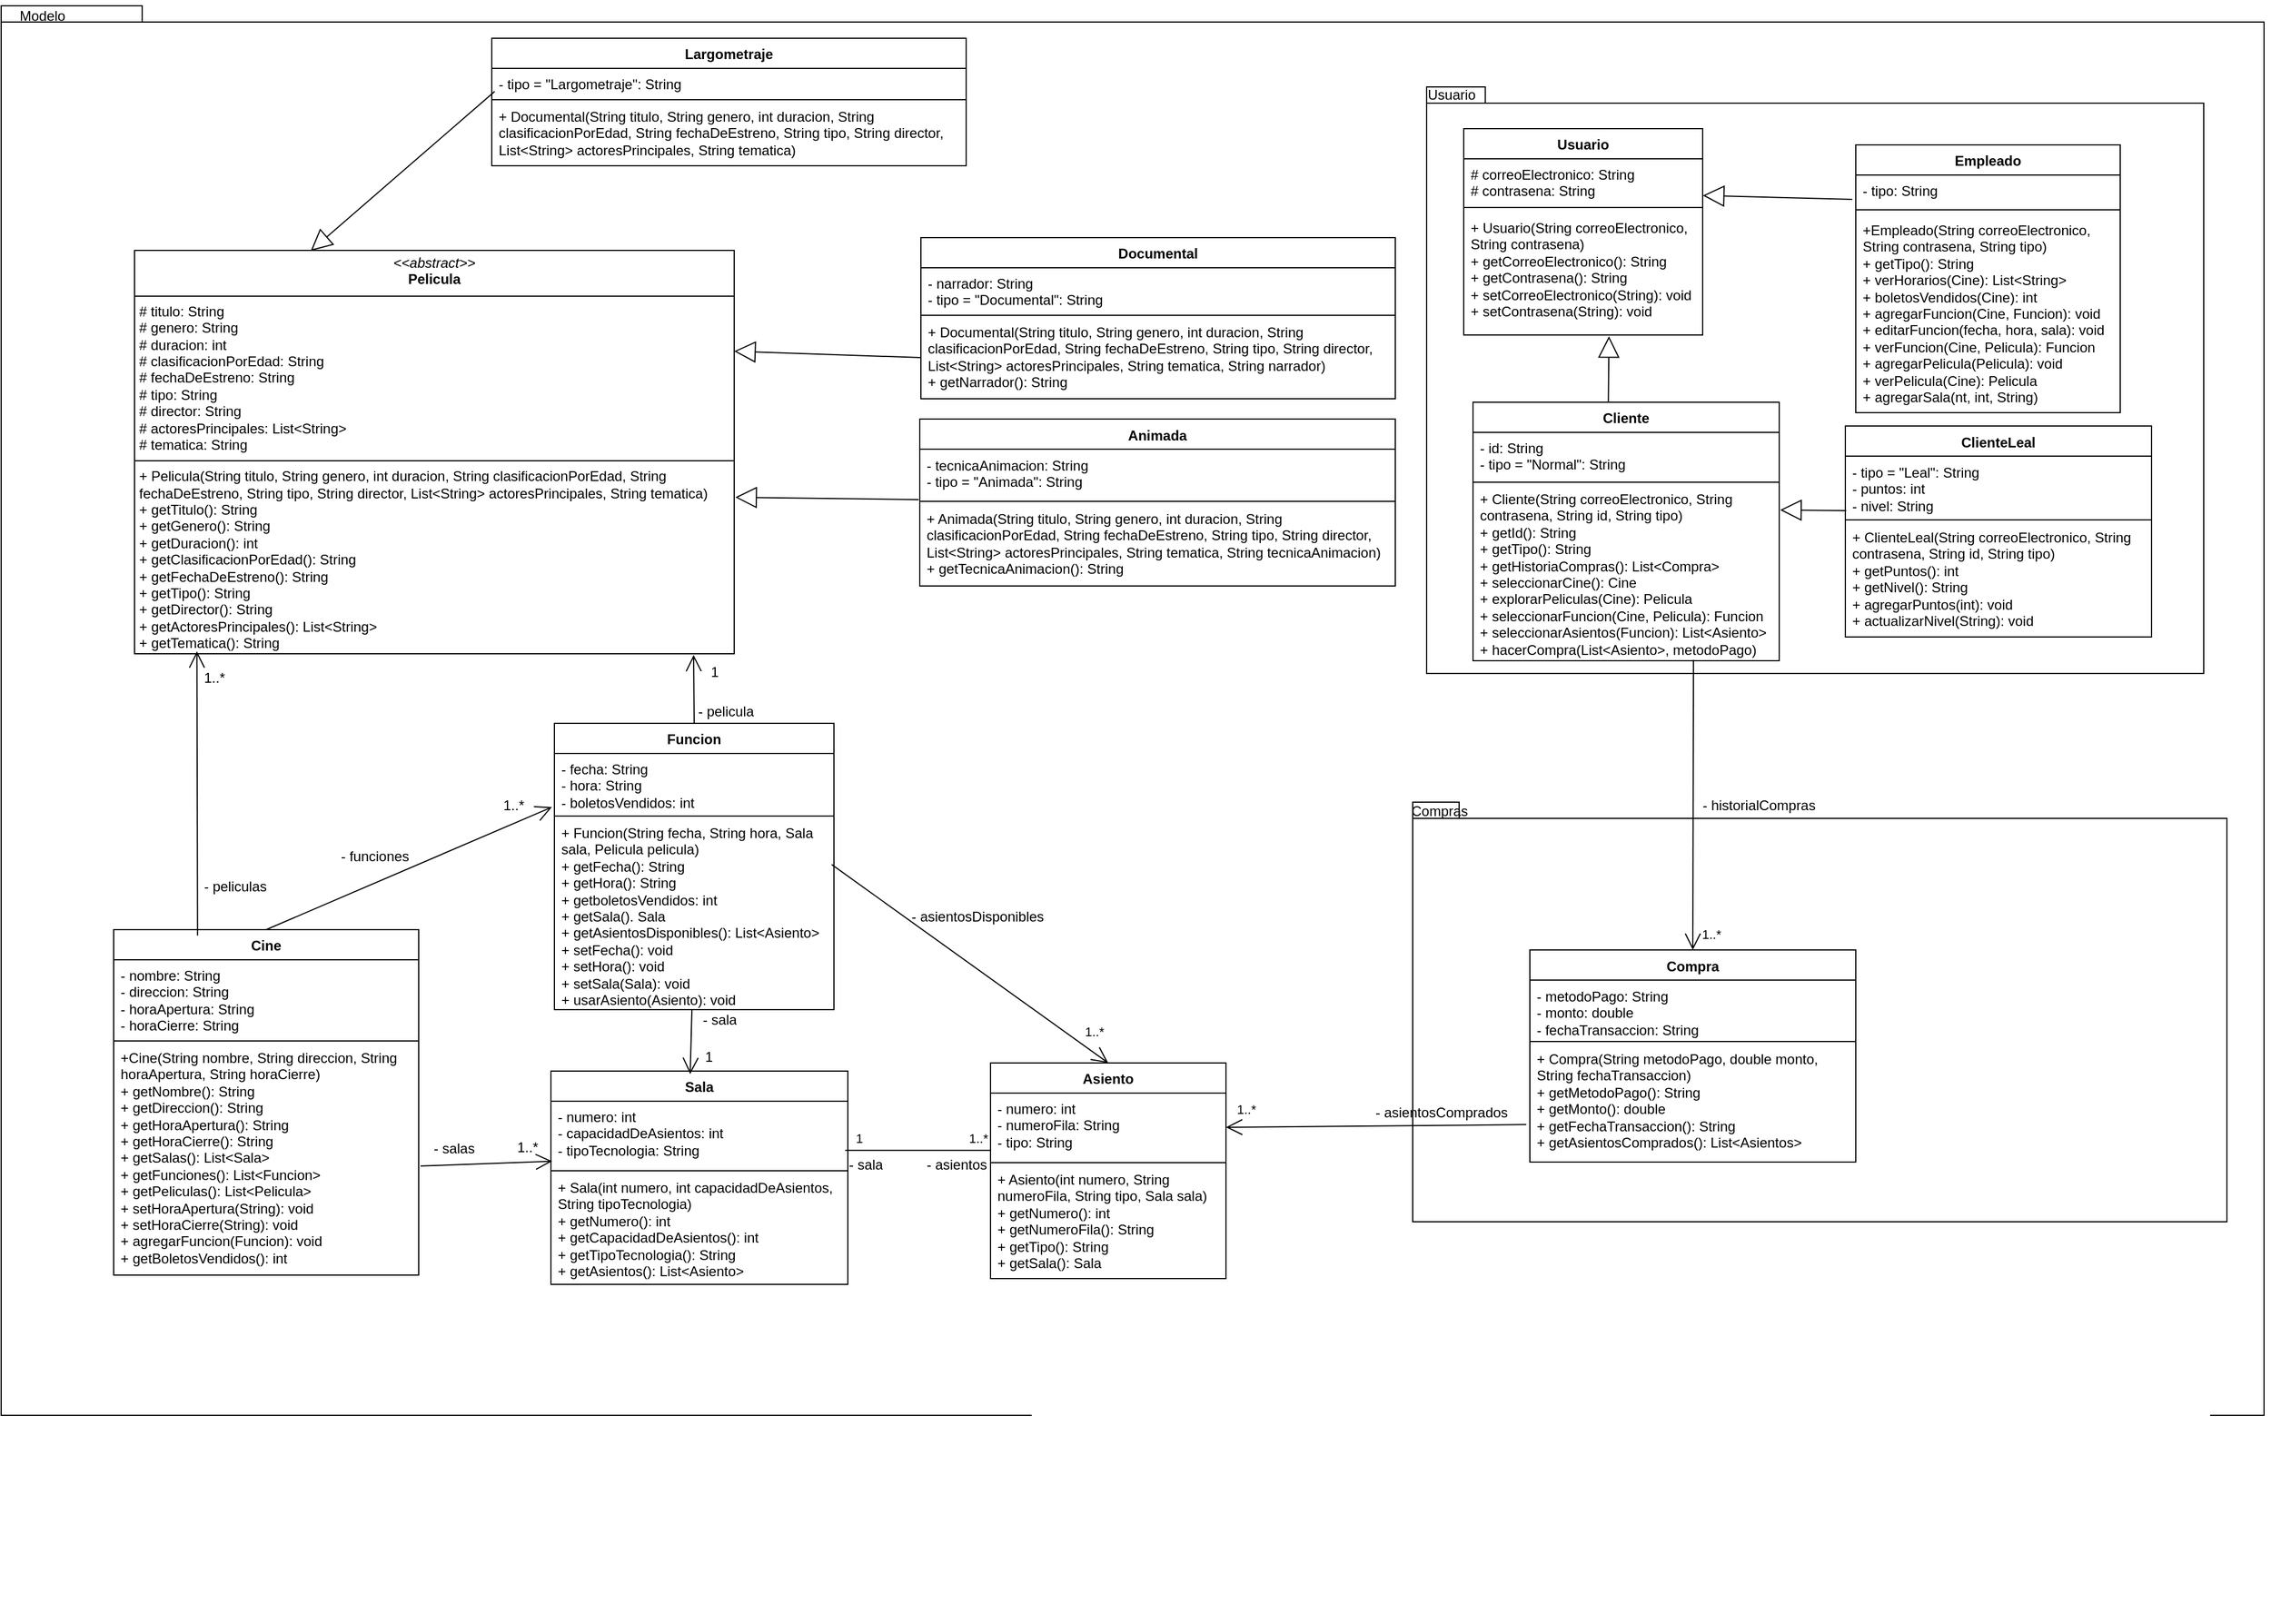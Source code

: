 <mxfile version="26.1.0">
  <diagram name="Page-1" id="Ya_Iz-QYtRMNvtRLF-wc">
    <mxGraphModel dx="1321" dy="972" grid="0" gridSize="10" guides="1" tooltips="1" connect="1" arrows="1" fold="1" page="0" pageScale="1" pageWidth="850" pageHeight="1100" math="0" shadow="0">
      <root>
        <mxCell id="0" />
        <mxCell id="1" parent="0" />
        <mxCell id="APCj0JSwbc9c1mAj5rAP-33" value="" style="endArrow=block;endSize=16;endFill=0;html=1;rounded=0;fontSize=12;curved=1;exitX=0.002;exitY=0.86;exitDx=0;exitDy=0;exitPerimeter=0;" parent="1" edge="1">
          <mxGeometry x="-0.072" y="29" width="160" relative="1" as="geometry">
            <mxPoint x="455.818" y="146.4" as="sourcePoint" />
            <mxPoint x="291" y="145" as="targetPoint" />
            <mxPoint as="offset" />
          </mxGeometry>
        </mxCell>
        <mxCell id="APCj0JSwbc9c1mAj5rAP-34" value="" style="endArrow=block;endSize=16;endFill=0;html=1;rounded=0;fontSize=12;curved=1;exitX=0.488;exitY=1.025;exitDx=0;exitDy=0;exitPerimeter=0;entryX=0.5;entryY=0;entryDx=0;entryDy=0;" parent="1" edge="1">
          <mxGeometry x="-0.046" y="33" width="160" relative="1" as="geometry">
            <mxPoint x="34.344" y="32.1" as="sourcePoint" />
            <mxPoint x="35.5" y="97" as="targetPoint" />
            <mxPoint as="offset" />
          </mxGeometry>
        </mxCell>
        <mxCell id="APCj0JSwbc9c1mAj5rAP-143" value="- funciones" style="text;strokeColor=none;fillColor=none;align=left;verticalAlign=top;spacingLeft=4;spacingRight=4;overflow=hidden;rotatable=0;points=[[0,0.5],[1,0.5]];portConstraint=eastwest;whiteSpace=wrap;html=1;" parent="1" vertex="1">
          <mxGeometry x="-58" y="625" width="100" height="26" as="geometry" />
        </mxCell>
        <mxCell id="APCj0JSwbc9c1mAj5rAP-157" value="" style="group;fontStyle=0" parent="1" vertex="1" connectable="0">
          <mxGeometry x="-65" y="-35" width="1559" height="1378" as="geometry" />
        </mxCell>
        <mxCell id="APCj0JSwbc9c1mAj5rAP-158" value="" style="shape=folder;fontStyle=1;spacingTop=10;tabWidth=40;tabHeight=14;tabPosition=left;html=1;whiteSpace=wrap;" parent="APCj0JSwbc9c1mAj5rAP-157" vertex="1">
          <mxGeometry x="-397" y="-17" width="1951" height="1216" as="geometry" />
        </mxCell>
        <mxCell id="APCj0JSwbc9c1mAj5rAP-159" value="" style="shape=folder;fontStyle=1;spacingTop=10;tabWidth=40;tabHeight=14;tabPosition=left;html=1;whiteSpace=wrap;" parent="APCj0JSwbc9c1mAj5rAP-157" vertex="1">
          <mxGeometry x="820" y="670" width="702" height="362" as="geometry" />
        </mxCell>
        <mxCell id="APCj0JSwbc9c1mAj5rAP-160" value="" style="shape=folder;fontStyle=1;spacingTop=10;tabWidth=40;tabHeight=14;tabPosition=left;html=1;whiteSpace=wrap;" parent="APCj0JSwbc9c1mAj5rAP-157" vertex="1">
          <mxGeometry x="832" y="53" width="670" height="506" as="geometry" />
        </mxCell>
        <mxCell id="APCj0JSwbc9c1mAj5rAP-161" value="Compra" style="swimlane;fontStyle=1;align=center;verticalAlign=top;childLayout=stackLayout;horizontal=1;startSize=26;horizontalStack=0;resizeParent=1;resizeParentMax=0;resizeLast=0;collapsible=1;marginBottom=0;whiteSpace=wrap;html=1;" parent="APCj0JSwbc9c1mAj5rAP-157" vertex="1">
          <mxGeometry x="921" y="797.5" width="281" height="183" as="geometry" />
        </mxCell>
        <mxCell id="APCj0JSwbc9c1mAj5rAP-162" value="- metodoPago: String&lt;div&gt;- monto: double&lt;div&gt;- fechaTransaccion: String&lt;/div&gt;&lt;/div&gt;" style="text;strokeColor=none;fillColor=none;align=left;verticalAlign=top;spacingLeft=4;spacingRight=4;overflow=hidden;rotatable=0;points=[[0,0.5],[1,0.5]];portConstraint=eastwest;whiteSpace=wrap;html=1;" parent="APCj0JSwbc9c1mAj5rAP-161" vertex="1">
          <mxGeometry y="26" width="281" height="52" as="geometry" />
        </mxCell>
        <mxCell id="APCj0JSwbc9c1mAj5rAP-163" value="" style="line;strokeWidth=1;fillColor=none;align=left;verticalAlign=middle;spacingTop=-1;spacingLeft=3;spacingRight=3;rotatable=0;labelPosition=right;points=[];portConstraint=eastwest;strokeColor=inherit;" parent="APCj0JSwbc9c1mAj5rAP-161" vertex="1">
          <mxGeometry y="78" width="281" height="2" as="geometry" />
        </mxCell>
        <mxCell id="APCj0JSwbc9c1mAj5rAP-164" value="+ Compra(String metodoPago, double monto, String fechaTransaccion)&lt;div&gt;+ getMetodoPago(): String&lt;/div&gt;&lt;div&gt;+ getMonto(): double&lt;/div&gt;&lt;div&gt;+ getFechaTransaccion(): String&lt;/div&gt;&lt;div&gt;+ getAsientosComprados(): List&amp;lt;Asientos&amp;gt;&lt;/div&gt;" style="text;strokeColor=none;fillColor=none;align=left;verticalAlign=top;spacingLeft=4;spacingRight=4;overflow=hidden;rotatable=0;points=[[0,0.5],[1,0.5]];portConstraint=eastwest;whiteSpace=wrap;html=1;" parent="APCj0JSwbc9c1mAj5rAP-161" vertex="1">
          <mxGeometry y="80" width="281" height="103" as="geometry" />
        </mxCell>
        <mxCell id="APCj0JSwbc9c1mAj5rAP-165" value="1..*" style="text;strokeColor=none;fillColor=none;align=left;verticalAlign=top;spacingLeft=4;spacingRight=4;overflow=hidden;rotatable=0;points=[[0,0.5],[1,0.5]];portConstraint=eastwest;whiteSpace=wrap;html=1;" parent="APCj0JSwbc9c1mAj5rAP-157" vertex="1">
          <mxGeometry x="42" y="954" width="31" height="26" as="geometry" />
        </mxCell>
        <mxCell id="APCj0JSwbc9c1mAj5rAP-166" value="Funcion" style="swimlane;fontStyle=1;align=center;verticalAlign=top;childLayout=stackLayout;horizontal=1;startSize=26;horizontalStack=0;resizeParent=1;resizeParentMax=0;resizeLast=0;collapsible=1;marginBottom=0;whiteSpace=wrap;html=1;" parent="APCj0JSwbc9c1mAj5rAP-157" vertex="1">
          <mxGeometry x="80" y="602" width="241" height="247" as="geometry" />
        </mxCell>
        <mxCell id="APCj0JSwbc9c1mAj5rAP-167" value="- fecha: String&lt;div&gt;- hora: String&lt;/div&gt;&lt;div&gt;- boletosVendidos: int&lt;/div&gt;" style="text;strokeColor=none;fillColor=none;align=left;verticalAlign=top;spacingLeft=4;spacingRight=4;overflow=hidden;rotatable=0;points=[[0,0.5],[1,0.5]];portConstraint=eastwest;whiteSpace=wrap;html=1;" parent="APCj0JSwbc9c1mAj5rAP-166" vertex="1">
          <mxGeometry y="26" width="241" height="53" as="geometry" />
        </mxCell>
        <mxCell id="APCj0JSwbc9c1mAj5rAP-168" value="" style="line;strokeWidth=1;fillColor=none;align=left;verticalAlign=middle;spacingTop=-1;spacingLeft=3;spacingRight=3;rotatable=0;labelPosition=right;points=[];portConstraint=eastwest;strokeColor=inherit;" parent="APCj0JSwbc9c1mAj5rAP-166" vertex="1">
          <mxGeometry y="79" width="241" height="2" as="geometry" />
        </mxCell>
        <mxCell id="APCj0JSwbc9c1mAj5rAP-169" value="&lt;div&gt;+ Funcion(String fecha, String hora, Sala sala, Pelicula pelicula)&lt;/div&gt;+ getFecha(): String&lt;div&gt;+ getHora(): String&lt;/div&gt;&lt;div&gt;+ getboletosVendidos: int&lt;/div&gt;&lt;div&gt;+ getSala(). Sala&lt;/div&gt;&lt;div&gt;+ getAsientosDisponibles(): List&amp;lt;Asiento&amp;gt;&lt;/div&gt;&lt;div&gt;+ setFecha(): void&lt;/div&gt;&lt;div&gt;+ setHora(): void&lt;/div&gt;&lt;div&gt;+ setSala(Sala): void&lt;/div&gt;&lt;div&gt;+ usarAsiento(Asiento): void&lt;/div&gt;" style="text;strokeColor=none;fillColor=none;align=left;verticalAlign=top;spacingLeft=4;spacingRight=4;overflow=hidden;rotatable=0;points=[[0,0.5],[1,0.5]];portConstraint=eastwest;whiteSpace=wrap;html=1;" parent="APCj0JSwbc9c1mAj5rAP-166" vertex="1">
          <mxGeometry y="81" width="241" height="166" as="geometry" />
        </mxCell>
        <mxCell id="APCj0JSwbc9c1mAj5rAP-170" value="Asiento" style="swimlane;fontStyle=1;align=center;verticalAlign=top;childLayout=stackLayout;horizontal=1;startSize=26;horizontalStack=0;resizeParent=1;resizeParentMax=0;resizeLast=0;collapsible=1;marginBottom=0;whiteSpace=wrap;html=1;" parent="APCj0JSwbc9c1mAj5rAP-157" vertex="1">
          <mxGeometry x="456" y="895" width="203" height="186" as="geometry" />
        </mxCell>
        <mxCell id="APCj0JSwbc9c1mAj5rAP-171" value="- numero: int&lt;div&gt;- numeroFila: String&lt;/div&gt;&lt;div&gt;- tipo: String&lt;/div&gt;" style="text;strokeColor=none;fillColor=none;align=left;verticalAlign=top;spacingLeft=4;spacingRight=4;overflow=hidden;rotatable=0;points=[[0,0.5],[1,0.5]];portConstraint=eastwest;whiteSpace=wrap;html=1;" parent="APCj0JSwbc9c1mAj5rAP-170" vertex="1">
          <mxGeometry y="26" width="203" height="59" as="geometry" />
        </mxCell>
        <mxCell id="APCj0JSwbc9c1mAj5rAP-172" value="" style="line;strokeWidth=1;fillColor=none;align=left;verticalAlign=middle;spacingTop=-1;spacingLeft=3;spacingRight=3;rotatable=0;labelPosition=right;points=[];portConstraint=eastwest;strokeColor=inherit;" parent="APCj0JSwbc9c1mAj5rAP-170" vertex="1">
          <mxGeometry y="85" width="203" height="2" as="geometry" />
        </mxCell>
        <mxCell id="APCj0JSwbc9c1mAj5rAP-173" value="&lt;div&gt;+ Asiento(int numero, String numeroFila, String tipo, Sala sala)&lt;/div&gt;+ getNumero(): int&lt;div&gt;+ getNumeroFila(): String&lt;/div&gt;&lt;div&gt;+ getTipo(): String&lt;/div&gt;&lt;div&gt;+ getSala(): Sala&lt;/div&gt;" style="text;strokeColor=none;fillColor=none;align=left;verticalAlign=top;spacingLeft=4;spacingRight=4;overflow=hidden;rotatable=0;points=[[0,0.5],[1,0.5]];portConstraint=eastwest;whiteSpace=wrap;html=1;" parent="APCj0JSwbc9c1mAj5rAP-170" vertex="1">
          <mxGeometry y="87" width="203" height="99" as="geometry" />
        </mxCell>
        <mxCell id="APCj0JSwbc9c1mAj5rAP-174" value="- asientos" style="text;strokeColor=none;fillColor=none;align=left;verticalAlign=top;spacingLeft=4;spacingRight=4;overflow=hidden;rotatable=0;points=[[0,0.5],[1,0.5]];portConstraint=eastwest;whiteSpace=wrap;html=1;" parent="APCj0JSwbc9c1mAj5rAP-157" vertex="1">
          <mxGeometry x="395" y="969" width="65" height="26" as="geometry" />
        </mxCell>
        <mxCell id="APCj0JSwbc9c1mAj5rAP-175" value="- sala" style="text;strokeColor=none;fillColor=none;align=left;verticalAlign=top;spacingLeft=4;spacingRight=4;overflow=hidden;rotatable=0;points=[[0,0.5],[1,0.5]];portConstraint=eastwest;whiteSpace=wrap;html=1;" parent="APCj0JSwbc9c1mAj5rAP-157" vertex="1">
          <mxGeometry x="328" y="969" width="100" height="26" as="geometry" />
        </mxCell>
        <mxCell id="APCj0JSwbc9c1mAj5rAP-176" value="1..*" style="edgeLabel;resizable=0;html=1;align=right;verticalAlign=bottom;" parent="APCj0JSwbc9c1mAj5rAP-157" connectable="0" vertex="1">
          <mxGeometry x="554.002" y="876.002" as="geometry" />
        </mxCell>
        <mxCell id="APCj0JSwbc9c1mAj5rAP-177" value="- asientosDisponibles" style="text;strokeColor=none;fillColor=none;align=left;verticalAlign=top;spacingLeft=4;spacingRight=4;overflow=hidden;rotatable=0;points=[[0,0.5],[1,0.5]];portConstraint=eastwest;whiteSpace=wrap;html=1;" parent="APCj0JSwbc9c1mAj5rAP-157" vertex="1">
          <mxGeometry x="382" y="755" width="129" height="26" as="geometry" />
        </mxCell>
        <mxCell id="APCj0JSwbc9c1mAj5rAP-178" value="1..*" style="edgeLabel;resizable=0;html=1;align=right;verticalAlign=bottom;" parent="APCj0JSwbc9c1mAj5rAP-157" connectable="0" vertex="1">
          <mxGeometry x="685.002" y="943.002" as="geometry" />
        </mxCell>
        <mxCell id="APCj0JSwbc9c1mAj5rAP-179" value="- asientosComprados" style="text;strokeColor=none;fillColor=none;align=left;verticalAlign=top;spacingLeft=4;spacingRight=4;overflow=hidden;rotatable=0;points=[[0,0.5],[1,0.5]];portConstraint=eastwest;whiteSpace=wrap;html=1;" parent="APCj0JSwbc9c1mAj5rAP-157" vertex="1">
          <mxGeometry x="782" y="924" width="129" height="26" as="geometry" />
        </mxCell>
        <mxCell id="APCj0JSwbc9c1mAj5rAP-180" value="Cliente" style="swimlane;fontStyle=1;align=center;verticalAlign=top;childLayout=stackLayout;horizontal=1;startSize=26;horizontalStack=0;resizeParent=1;resizeParentMax=0;resizeLast=0;collapsible=1;marginBottom=0;whiteSpace=wrap;html=1;" parent="APCj0JSwbc9c1mAj5rAP-157" vertex="1">
          <mxGeometry x="872" y="325" width="264" height="223" as="geometry" />
        </mxCell>
        <mxCell id="APCj0JSwbc9c1mAj5rAP-181" value="- id: String&lt;div&gt;- tipo = &quot;Normal&quot;: String&lt;/div&gt;" style="text;strokeColor=none;fillColor=none;align=left;verticalAlign=top;spacingLeft=4;spacingRight=4;overflow=hidden;rotatable=0;points=[[0,0.5],[1,0.5]];portConstraint=eastwest;whiteSpace=wrap;html=1;" parent="APCj0JSwbc9c1mAj5rAP-180" vertex="1">
          <mxGeometry y="26" width="264" height="42" as="geometry" />
        </mxCell>
        <mxCell id="APCj0JSwbc9c1mAj5rAP-182" value="" style="line;strokeWidth=1;fillColor=none;align=left;verticalAlign=middle;spacingTop=-1;spacingLeft=3;spacingRight=3;rotatable=0;labelPosition=right;points=[];portConstraint=eastwest;strokeColor=inherit;" parent="APCj0JSwbc9c1mAj5rAP-180" vertex="1">
          <mxGeometry y="68" width="264" height="2" as="geometry" />
        </mxCell>
        <mxCell id="APCj0JSwbc9c1mAj5rAP-183" value="&lt;div&gt;+ Cliente(String correoElectronico, String contrasena, String id, String tipo)&lt;/div&gt;+ getId(): String&lt;div&gt;+ getTipo(): String&lt;br&gt;&lt;div&gt;+ getHistoriaCompras(): List&amp;lt;Compra&amp;gt;&lt;/div&gt;&lt;div&gt;+ seleccionarCine(): Cine&lt;/div&gt;&lt;div&gt;+ explorarPeliculas(Cine): Pelicula&lt;/div&gt;&lt;div&gt;+ seleccionarFuncion(Cine, Pelicula): Funcion&lt;/div&gt;&lt;div&gt;+ seleccionarAsientos(Funcion): List&amp;lt;Asiento&amp;gt;&lt;/div&gt;&lt;div&gt;+ hacerCompra(List&amp;lt;Asiento&amp;gt;, metodoPago)&lt;/div&gt;&lt;/div&gt;" style="text;strokeColor=none;fillColor=none;align=left;verticalAlign=top;spacingLeft=4;spacingRight=4;overflow=hidden;rotatable=0;points=[[0,0.5],[1,0.5]];portConstraint=eastwest;whiteSpace=wrap;html=1;" parent="APCj0JSwbc9c1mAj5rAP-180" vertex="1">
          <mxGeometry y="70" width="264" height="153" as="geometry" />
        </mxCell>
        <mxCell id="APCj0JSwbc9c1mAj5rAP-184" value="" style="endArrow=open;endFill=1;endSize=12;html=1;rounded=0;fontSize=12;curved=1;exitX=0.72;exitY=0.995;exitDx=0;exitDy=0;exitPerimeter=0;entryX=0.5;entryY=0;entryDx=0;entryDy=0;" parent="APCj0JSwbc9c1mAj5rAP-157" source="APCj0JSwbc9c1mAj5rAP-183" target="APCj0JSwbc9c1mAj5rAP-161" edge="1">
          <mxGeometry width="160" relative="1" as="geometry">
            <mxPoint x="730" y="319" as="sourcePoint" />
            <mxPoint x="711" y="394" as="targetPoint" />
          </mxGeometry>
        </mxCell>
        <mxCell id="APCj0JSwbc9c1mAj5rAP-185" value="Usuario" style="swimlane;fontStyle=1;align=center;verticalAlign=top;childLayout=stackLayout;horizontal=1;startSize=26;horizontalStack=0;resizeParent=1;resizeParentMax=0;resizeLast=0;collapsible=1;marginBottom=0;whiteSpace=wrap;html=1;" parent="APCj0JSwbc9c1mAj5rAP-157" vertex="1">
          <mxGeometry x="864" y="89" width="206" height="178" as="geometry" />
        </mxCell>
        <mxCell id="APCj0JSwbc9c1mAj5rAP-186" value="&lt;span style=&quot;background-color: transparent; color: light-dark(rgb(0, 0, 0), rgb(255, 255, 255));&quot;&gt;# correoElectronico: String&lt;/span&gt;&lt;div&gt;# contrasena: String&lt;/div&gt;" style="text;strokeColor=none;fillColor=none;align=left;verticalAlign=top;spacingLeft=4;spacingRight=4;overflow=hidden;rotatable=0;points=[[0,0.5],[1,0.5]];portConstraint=eastwest;whiteSpace=wrap;html=1;" parent="APCj0JSwbc9c1mAj5rAP-185" vertex="1">
          <mxGeometry y="26" width="206" height="38" as="geometry" />
        </mxCell>
        <mxCell id="APCj0JSwbc9c1mAj5rAP-187" value="" style="line;strokeWidth=1;fillColor=none;align=left;verticalAlign=middle;spacingTop=-1;spacingLeft=3;spacingRight=3;rotatable=0;labelPosition=right;points=[];portConstraint=eastwest;strokeColor=inherit;" parent="APCj0JSwbc9c1mAj5rAP-185" vertex="1">
          <mxGeometry y="64" width="206" height="8" as="geometry" />
        </mxCell>
        <mxCell id="APCj0JSwbc9c1mAj5rAP-188" value="&lt;div&gt;+ Usuario(String correoElectronico, String contrasena)&lt;/div&gt;+ getCorreoElectronico(): String&lt;div&gt;+ getContrasena(): String&lt;/div&gt;&lt;div&gt;+ setCorreoElectronico(String): void&lt;/div&gt;&lt;div&gt;+ setContrasena(String): void&lt;/div&gt;" style="text;strokeColor=none;fillColor=none;align=left;verticalAlign=top;spacingLeft=4;spacingRight=4;overflow=hidden;rotatable=0;points=[[0,0.5],[1,0.5]];portConstraint=eastwest;whiteSpace=wrap;html=1;" parent="APCj0JSwbc9c1mAj5rAP-185" vertex="1">
          <mxGeometry y="72" width="206" height="106" as="geometry" />
        </mxCell>
        <mxCell id="APCj0JSwbc9c1mAj5rAP-189" value="" style="endArrow=block;endSize=16;endFill=0;html=1;rounded=0;fontSize=12;curved=1;exitX=0.442;exitY=-0.002;exitDx=0;exitDy=0;entryX=0.608;entryY=1.01;entryDx=0;entryDy=0;entryPerimeter=0;exitPerimeter=0;" parent="APCj0JSwbc9c1mAj5rAP-157" source="APCj0JSwbc9c1mAj5rAP-180" target="APCj0JSwbc9c1mAj5rAP-188" edge="1">
          <mxGeometry x="-0.072" y="29" width="160" relative="1" as="geometry">
            <mxPoint x="826" y="131" as="sourcePoint" />
            <mxPoint x="711" y="128" as="targetPoint" />
            <mxPoint as="offset" />
          </mxGeometry>
        </mxCell>
        <mxCell id="APCj0JSwbc9c1mAj5rAP-190" value="Empleado" style="swimlane;fontStyle=1;align=center;verticalAlign=top;childLayout=stackLayout;horizontal=1;startSize=26;horizontalStack=0;resizeParent=1;resizeParentMax=0;resizeLast=0;collapsible=1;marginBottom=0;whiteSpace=wrap;html=1;" parent="APCj0JSwbc9c1mAj5rAP-157" vertex="1">
          <mxGeometry x="1202" y="103" width="228" height="231" as="geometry" />
        </mxCell>
        <mxCell id="APCj0JSwbc9c1mAj5rAP-243" value="- tipo: String" style="text;strokeColor=none;fillColor=none;align=left;verticalAlign=top;spacingLeft=4;spacingRight=4;overflow=hidden;rotatable=0;points=[[0,0.5],[1,0.5]];portConstraint=eastwest;whiteSpace=wrap;html=1;" parent="APCj0JSwbc9c1mAj5rAP-190" vertex="1">
          <mxGeometry y="26" width="228" height="26" as="geometry" />
        </mxCell>
        <mxCell id="APCj0JSwbc9c1mAj5rAP-191" value="" style="line;strokeWidth=1;fillColor=none;align=left;verticalAlign=middle;spacingTop=-1;spacingLeft=3;spacingRight=3;rotatable=0;labelPosition=right;points=[];portConstraint=eastwest;strokeColor=inherit;" parent="APCj0JSwbc9c1mAj5rAP-190" vertex="1">
          <mxGeometry y="52" width="228" height="8" as="geometry" />
        </mxCell>
        <mxCell id="APCj0JSwbc9c1mAj5rAP-192" value="&lt;div&gt;+Empleado(&lt;span style=&quot;background-color: transparent; color: light-dark(rgb(0, 0, 0), rgb(255, 255, 255));&quot;&gt;String correoElectronico, String contrasena, String tipo)&lt;/span&gt;&lt;/div&gt;+ getTipo(): String&lt;div&gt;+ verHorarios(Cine): List&amp;lt;String&amp;gt;&lt;/div&gt;&lt;div&gt;+ boletosVendidos(Cine): int&lt;/div&gt;&lt;div&gt;+ agregarFuncion(Cine, Funcion): void&lt;/div&gt;&lt;div&gt;+ editarFuncion(fecha, hora, sala): void&lt;/div&gt;&lt;div&gt;+ verFuncion(Cine, Pelicula): Funcion&lt;/div&gt;&lt;div&gt;+ agregarPelicula(Pelicula): void&lt;/div&gt;&lt;div&gt;+ verPelicula(Cine): Pelicula&lt;/div&gt;&lt;div&gt;+ agregarSala(&lt;span style=&quot;background-color: transparent; color: light-dark(rgb(0, 0, 0), rgb(255, 255, 255));&quot;&gt;nt, int, String)&lt;/span&gt;&lt;/div&gt;" style="text;strokeColor=none;fillColor=none;align=left;verticalAlign=top;spacingLeft=4;spacingRight=4;overflow=hidden;rotatable=0;points=[[0,0.5],[1,0.5]];portConstraint=eastwest;whiteSpace=wrap;html=1;" parent="APCj0JSwbc9c1mAj5rAP-190" vertex="1">
          <mxGeometry y="60" width="228" height="171" as="geometry" />
        </mxCell>
        <mxCell id="APCj0JSwbc9c1mAj5rAP-193" value="" style="endArrow=block;endSize=16;endFill=0;html=1;rounded=0;fontSize=12;curved=1;entryX=1.001;entryY=0.834;entryDx=0;entryDy=0;entryPerimeter=0;" parent="APCj0JSwbc9c1mAj5rAP-157" target="APCj0JSwbc9c1mAj5rAP-186" edge="1">
          <mxGeometry x="-0.072" y="29" width="160" relative="1" as="geometry">
            <mxPoint x="1199" y="150" as="sourcePoint" />
            <mxPoint x="798" y="101" as="targetPoint" />
            <mxPoint as="offset" />
          </mxGeometry>
        </mxCell>
        <mxCell id="APCj0JSwbc9c1mAj5rAP-194" value="- historialCompras" style="text;strokeColor=none;fillColor=none;align=left;verticalAlign=top;spacingLeft=4;spacingRight=4;overflow=hidden;rotatable=0;points=[[0,0.5],[1,0.5]];portConstraint=eastwest;whiteSpace=wrap;html=1;" parent="APCj0JSwbc9c1mAj5rAP-157" vertex="1">
          <mxGeometry x="1064" y="659" width="129" height="26" as="geometry" />
        </mxCell>
        <mxCell id="APCj0JSwbc9c1mAj5rAP-195" value="1..*" style="edgeLabel;resizable=0;html=1;align=right;verticalAlign=bottom;" parent="APCj0JSwbc9c1mAj5rAP-157" connectable="0" vertex="1">
          <mxGeometry x="1128.502" y="689.002" as="geometry">
            <mxPoint x="-42" y="103" as="offset" />
          </mxGeometry>
        </mxCell>
        <mxCell id="APCj0JSwbc9c1mAj5rAP-196" value="" style="endArrow=open;endFill=1;endSize=12;html=1;rounded=0;fontSize=12;curved=1;exitX=-0.011;exitY=0.686;exitDx=0;exitDy=0;entryX=1;entryY=0.5;entryDx=0;entryDy=0;exitPerimeter=0;" parent="APCj0JSwbc9c1mAj5rAP-157" source="APCj0JSwbc9c1mAj5rAP-164" target="APCj0JSwbc9c1mAj5rAP-171" edge="1">
          <mxGeometry width="160" relative="1" as="geometry">
            <mxPoint x="867" y="682" as="sourcePoint" />
            <mxPoint x="866" y="985" as="targetPoint" />
          </mxGeometry>
        </mxCell>
        <mxCell id="APCj0JSwbc9c1mAj5rAP-200" value="Usuario" style="text;strokeColor=none;fillColor=none;align=left;verticalAlign=top;spacingLeft=4;spacingRight=4;overflow=hidden;rotatable=0;points=[[0,0.5],[1,0.5]];portConstraint=eastwest;whiteSpace=wrap;html=1;" parent="APCj0JSwbc9c1mAj5rAP-157" vertex="1">
          <mxGeometry x="827" y="46" width="100" height="26" as="geometry" />
        </mxCell>
        <mxCell id="APCj0JSwbc9c1mAj5rAP-201" value="Compras" style="text;strokeColor=none;fillColor=none;align=left;verticalAlign=top;spacingLeft=4;spacingRight=4;overflow=hidden;rotatable=0;points=[[0,0.5],[1,0.5]];portConstraint=eastwest;whiteSpace=wrap;html=1;" parent="APCj0JSwbc9c1mAj5rAP-157" vertex="1">
          <mxGeometry x="813" y="664" width="100" height="26" as="geometry" />
        </mxCell>
        <mxCell id="APCj0JSwbc9c1mAj5rAP-203" value="1..*" style="text;strokeColor=none;fillColor=none;align=left;verticalAlign=top;spacingLeft=4;spacingRight=4;overflow=hidden;rotatable=0;points=[[0,0.5],[1,0.5]];portConstraint=eastwest;whiteSpace=wrap;html=1;" parent="APCj0JSwbc9c1mAj5rAP-157" vertex="1">
          <mxGeometry x="30" y="659" width="31" height="26" as="geometry" />
        </mxCell>
        <mxCell id="APCj0JSwbc9c1mAj5rAP-204" value="1" style="text;strokeColor=none;fillColor=none;align=left;verticalAlign=top;spacingLeft=4;spacingRight=4;overflow=hidden;rotatable=0;points=[[0,0.5],[1,0.5]];portConstraint=eastwest;whiteSpace=wrap;html=1;" parent="APCj0JSwbc9c1mAj5rAP-157" vertex="1">
          <mxGeometry x="209" y="544" width="31" height="26" as="geometry" />
        </mxCell>
        <mxCell id="APCj0JSwbc9c1mAj5rAP-205" value="Animada" style="swimlane;fontStyle=1;align=center;verticalAlign=top;childLayout=stackLayout;horizontal=1;startSize=26;horizontalStack=0;resizeParent=1;resizeParentMax=0;resizeLast=0;collapsible=1;marginBottom=0;whiteSpace=wrap;html=1;" parent="APCj0JSwbc9c1mAj5rAP-157" vertex="1">
          <mxGeometry x="395" y="339.5" width="410" height="144" as="geometry" />
        </mxCell>
        <mxCell id="APCj0JSwbc9c1mAj5rAP-206" value="- tecnicaAnimacion: String&lt;div&gt;- tipo = &quot;Animada&quot;: String&lt;/div&gt;" style="text;strokeColor=none;fillColor=none;align=left;verticalAlign=top;spacingLeft=4;spacingRight=4;overflow=hidden;rotatable=0;points=[[0,0.5],[1,0.5]];portConstraint=eastwest;whiteSpace=wrap;html=1;" parent="APCj0JSwbc9c1mAj5rAP-205" vertex="1">
          <mxGeometry y="26" width="410" height="44" as="geometry" />
        </mxCell>
        <mxCell id="APCj0JSwbc9c1mAj5rAP-207" value="" style="line;strokeWidth=1;fillColor=none;align=left;verticalAlign=middle;spacingTop=-1;spacingLeft=3;spacingRight=3;rotatable=0;labelPosition=right;points=[];portConstraint=eastwest;strokeColor=inherit;" parent="APCj0JSwbc9c1mAj5rAP-205" vertex="1">
          <mxGeometry y="70" width="410" height="2" as="geometry" />
        </mxCell>
        <mxCell id="APCj0JSwbc9c1mAj5rAP-208" value="+ Animada(String titulo, String genero, int duracion, String clasificacionPorEdad, String fechaDeEstreno, String tipo, String director, List&amp;lt;String&amp;gt; actoresPrincipales, String tematica, String tecnicaAnimacion)&lt;div&gt;+ getTecnicaAnimacion(): String&lt;/div&gt;" style="text;strokeColor=none;fillColor=none;align=left;verticalAlign=top;spacingLeft=4;spacingRight=4;overflow=hidden;rotatable=0;points=[[0,0.5],[1,0.5]];portConstraint=eastwest;whiteSpace=wrap;html=1;" parent="APCj0JSwbc9c1mAj5rAP-205" vertex="1">
          <mxGeometry y="72" width="410" height="72" as="geometry" />
        </mxCell>
        <mxCell id="APCj0JSwbc9c1mAj5rAP-209" value="&lt;p style=&quot;margin:0px;margin-top:4px;text-align:center;&quot;&gt;&lt;i&gt;&amp;lt;&amp;lt;abstract&amp;gt;&amp;gt;&lt;/i&gt;&lt;br&gt;&lt;b&gt;Pelicula&lt;/b&gt;&lt;/p&gt;&lt;hr size=&quot;1&quot; style=&quot;border-style:solid;&quot;&gt;&lt;p style=&quot;margin:0px;margin-left:4px;&quot;&gt;# titulo: String&lt;br&gt;# genero: String&lt;/p&gt;&lt;p style=&quot;margin:0px;margin-left:4px;&quot;&gt;# duracion: int&lt;/p&gt;&lt;p style=&quot;margin:0px;margin-left:4px;&quot;&gt;# clasificacionPorEdad: String&lt;/p&gt;&lt;p style=&quot;margin:0px;margin-left:4px;&quot;&gt;# fechaDeEstreno: String&lt;/p&gt;&lt;p style=&quot;margin:0px;margin-left:4px;&quot;&gt;# tipo: String&lt;/p&gt;&lt;p style=&quot;margin:0px;margin-left:4px;&quot;&gt;# director: String&lt;/p&gt;&lt;p style=&quot;margin:0px;margin-left:4px;&quot;&gt;# actoresPrincipales: List&amp;lt;String&amp;gt;&lt;/p&gt;&lt;p style=&quot;margin:0px;margin-left:4px;&quot;&gt;# tematica: String&lt;/p&gt;&lt;hr size=&quot;1&quot; style=&quot;border-style:solid;&quot;&gt;&lt;p style=&quot;margin:0px;margin-left:4px;&quot;&gt;+ Pelicula(String titulo, String genero, int duracion, String clasificacionPorEdad, String fechaDeEstreno, String tipo, String director, List&amp;lt;String&amp;gt; actoresPrincipales, String tematica)&lt;/p&gt;&lt;p style=&quot;margin:0px;margin-left:4px;&quot;&gt;+ getTitulo(): String&lt;/p&gt;&lt;p style=&quot;margin:0px;margin-left:4px;&quot;&gt;+ getGenero(): String&lt;/p&gt;&lt;p style=&quot;margin:0px;margin-left:4px;&quot;&gt;+ getDuracion(): int&lt;/p&gt;&lt;p style=&quot;margin:0px;margin-left:4px;&quot;&gt;+ getClasificacionPorEdad(): String&lt;/p&gt;&lt;p style=&quot;margin:0px;margin-left:4px;&quot;&gt;+ getFechaDeEstreno(): String&lt;/p&gt;&lt;p style=&quot;margin:0px;margin-left:4px;&quot;&gt;+ getTipo(): String&lt;/p&gt;&lt;p style=&quot;margin:0px;margin-left:4px;&quot;&gt;+ getDirector(): String&lt;/p&gt;&lt;p style=&quot;margin:0px;margin-left:4px;&quot;&gt;+ getActoresPrincipales(): List&amp;lt;String&amp;gt;&lt;/p&gt;&lt;p style=&quot;margin:0px;margin-left:4px;&quot;&gt;+ getTematica(): String&lt;/p&gt;" style="verticalAlign=top;align=left;overflow=fill;html=1;whiteSpace=wrap;" parent="APCj0JSwbc9c1mAj5rAP-157" vertex="1">
          <mxGeometry x="-282" y="194" width="517" height="348" as="geometry" />
        </mxCell>
        <mxCell id="APCj0JSwbc9c1mAj5rAP-210" value="" style="endArrow=block;endSize=16;endFill=0;html=1;rounded=0;fontSize=12;curved=1;" parent="APCj0JSwbc9c1mAj5rAP-157" edge="1">
          <mxGeometry width="160" relative="1" as="geometry">
            <mxPoint x="394" y="409" as="sourcePoint" />
            <mxPoint x="236" y="407" as="targetPoint" />
          </mxGeometry>
        </mxCell>
        <mxCell id="APCj0JSwbc9c1mAj5rAP-211" value="Sala" style="swimlane;fontStyle=1;align=center;verticalAlign=top;childLayout=stackLayout;horizontal=1;startSize=26;horizontalStack=0;resizeParent=1;resizeParentMax=0;resizeLast=0;collapsible=1;marginBottom=0;whiteSpace=wrap;html=1;" parent="APCj0JSwbc9c1mAj5rAP-157" vertex="1">
          <mxGeometry x="77" y="902" width="256" height="184" as="geometry" />
        </mxCell>
        <mxCell id="APCj0JSwbc9c1mAj5rAP-212" value="- numero: int&lt;div&gt;- capacidadDeAsientos: int&lt;/div&gt;&lt;div&gt;- tipoTecnologia: String&lt;/div&gt;" style="text;strokeColor=none;fillColor=none;align=left;verticalAlign=top;spacingLeft=4;spacingRight=4;overflow=hidden;rotatable=0;points=[[0,0.5],[1,0.5]];portConstraint=eastwest;whiteSpace=wrap;html=1;" parent="APCj0JSwbc9c1mAj5rAP-211" vertex="1">
          <mxGeometry y="26" width="256" height="59" as="geometry" />
        </mxCell>
        <mxCell id="APCj0JSwbc9c1mAj5rAP-213" value="" style="line;strokeWidth=1;fillColor=none;align=left;verticalAlign=middle;spacingTop=-1;spacingLeft=3;spacingRight=3;rotatable=0;labelPosition=right;points=[];portConstraint=eastwest;strokeColor=inherit;" parent="APCj0JSwbc9c1mAj5rAP-211" vertex="1">
          <mxGeometry y="85" width="256" height="2" as="geometry" />
        </mxCell>
        <mxCell id="APCj0JSwbc9c1mAj5rAP-214" value="&lt;div&gt;+ Sala(int numero, int capacidadDeAsientos, String tipoTecnologia)&lt;/div&gt;+ getNumero(): int&lt;div&gt;+ getCapacidadDeAsientos(): int&lt;/div&gt;&lt;div&gt;+ getTipoTecnologia(): String&lt;/div&gt;&lt;div&gt;+ getAsientos(): List&amp;lt;Asiento&amp;gt;&lt;/div&gt;" style="text;strokeColor=none;fillColor=none;align=left;verticalAlign=top;spacingLeft=4;spacingRight=4;overflow=hidden;rotatable=0;points=[[0,0.5],[1,0.5]];portConstraint=eastwest;whiteSpace=wrap;html=1;" parent="APCj0JSwbc9c1mAj5rAP-211" vertex="1">
          <mxGeometry y="87" width="256" height="97" as="geometry" />
        </mxCell>
        <mxCell id="APCj0JSwbc9c1mAj5rAP-215" value="" style="endArrow=none;html=1;edgeStyle=orthogonalEdgeStyle;rounded=0;fontSize=12;startSize=8;endSize=8;curved=1;exitX=0.991;exitY=0.719;exitDx=0;exitDy=0;exitPerimeter=0;entryX=0;entryY=0.837;entryDx=0;entryDy=0;entryPerimeter=0;" parent="APCj0JSwbc9c1mAj5rAP-157" source="APCj0JSwbc9c1mAj5rAP-212" target="APCj0JSwbc9c1mAj5rAP-171" edge="1">
          <mxGeometry relative="1" as="geometry">
            <mxPoint x="528" y="824" as="sourcePoint" />
            <mxPoint x="648" y="825" as="targetPoint" />
          </mxGeometry>
        </mxCell>
        <mxCell id="APCj0JSwbc9c1mAj5rAP-216" value="1" style="edgeLabel;resizable=0;html=1;align=left;verticalAlign=bottom;" parent="APCj0JSwbc9c1mAj5rAP-215" connectable="0" vertex="1">
          <mxGeometry x="-1" relative="1" as="geometry">
            <mxPoint x="7" y="-2" as="offset" />
          </mxGeometry>
        </mxCell>
        <mxCell id="APCj0JSwbc9c1mAj5rAP-217" value="1..*" style="edgeLabel;resizable=0;html=1;align=right;verticalAlign=bottom;" parent="APCj0JSwbc9c1mAj5rAP-215" connectable="0" vertex="1">
          <mxGeometry x="1" relative="1" as="geometry">
            <mxPoint x="-2" y="-2" as="offset" />
          </mxGeometry>
        </mxCell>
        <mxCell id="APCj0JSwbc9c1mAj5rAP-218" value="" style="endArrow=open;endFill=1;endSize=12;html=1;rounded=0;fontSize=12;curved=1;entryX=0.469;entryY=0.014;entryDx=0;entryDy=0;entryPerimeter=0;exitX=0.492;exitY=0.998;exitDx=0;exitDy=0;exitPerimeter=0;" parent="APCj0JSwbc9c1mAj5rAP-157" source="APCj0JSwbc9c1mAj5rAP-169" target="APCj0JSwbc9c1mAj5rAP-211" edge="1">
          <mxGeometry width="160" relative="1" as="geometry">
            <mxPoint x="215" y="826" as="sourcePoint" />
            <mxPoint x="651" y="701" as="targetPoint" />
          </mxGeometry>
        </mxCell>
        <mxCell id="APCj0JSwbc9c1mAj5rAP-219" value="- pelicula" style="text;strokeColor=none;fillColor=none;align=left;verticalAlign=top;spacingLeft=4;spacingRight=4;overflow=hidden;rotatable=0;points=[[0,0.5],[1,0.5]];portConstraint=eastwest;whiteSpace=wrap;html=1;" parent="APCj0JSwbc9c1mAj5rAP-157" vertex="1">
          <mxGeometry x="198" y="578" width="100" height="26" as="geometry" />
        </mxCell>
        <mxCell id="APCj0JSwbc9c1mAj5rAP-220" value="- sala" style="text;strokeColor=none;fillColor=none;align=left;verticalAlign=top;spacingLeft=4;spacingRight=4;overflow=hidden;rotatable=0;points=[[0,0.5],[1,0.5]];portConstraint=eastwest;whiteSpace=wrap;html=1;" parent="APCj0JSwbc9c1mAj5rAP-157" vertex="1">
          <mxGeometry x="202" y="844" width="100" height="26" as="geometry" />
        </mxCell>
        <mxCell id="APCj0JSwbc9c1mAj5rAP-221" value="1" style="text;strokeColor=none;fillColor=none;align=left;verticalAlign=top;spacingLeft=4;spacingRight=4;overflow=hidden;rotatable=0;points=[[0,0.5],[1,0.5]];portConstraint=eastwest;whiteSpace=wrap;html=1;" parent="APCj0JSwbc9c1mAj5rAP-157" vertex="1">
          <mxGeometry x="204" y="876" width="31" height="26" as="geometry" />
        </mxCell>
        <mxCell id="APCj0JSwbc9c1mAj5rAP-222" value="" style="endArrow=open;endFill=1;endSize=12;html=1;rounded=0;fontSize=12;curved=1;exitX=0.5;exitY=0;exitDx=0;exitDy=0;" parent="APCj0JSwbc9c1mAj5rAP-157" source="APCj0JSwbc9c1mAj5rAP-166" edge="1">
          <mxGeometry width="160" relative="1" as="geometry">
            <mxPoint x="143" y="576" as="sourcePoint" />
            <mxPoint x="200" y="543" as="targetPoint" />
          </mxGeometry>
        </mxCell>
        <mxCell id="APCj0JSwbc9c1mAj5rAP-223" value="" style="endArrow=open;endFill=1;endSize=12;html=1;rounded=0;fontSize=12;curved=1;entryX=0.5;entryY=0;entryDx=0;entryDy=0;exitX=0.992;exitY=0.246;exitDx=0;exitDy=0;exitPerimeter=0;" parent="APCj0JSwbc9c1mAj5rAP-157" source="APCj0JSwbc9c1mAj5rAP-169" target="APCj0JSwbc9c1mAj5rAP-170" edge="1">
          <mxGeometry width="160" relative="1" as="geometry">
            <mxPoint x="443.998" y="943.0" as="sourcePoint" />
            <mxPoint x="593.75" y="693" as="targetPoint" />
          </mxGeometry>
        </mxCell>
        <mxCell id="APCj0JSwbc9c1mAj5rAP-224" value="Documental" style="swimlane;fontStyle=1;align=center;verticalAlign=top;childLayout=stackLayout;horizontal=1;startSize=26;horizontalStack=0;resizeParent=1;resizeParentMax=0;resizeLast=0;collapsible=1;marginBottom=0;whiteSpace=wrap;html=1;" parent="APCj0JSwbc9c1mAj5rAP-157" vertex="1">
          <mxGeometry x="396" y="183" width="409" height="139" as="geometry" />
        </mxCell>
        <mxCell id="APCj0JSwbc9c1mAj5rAP-225" value="- narrador: String&lt;div&gt;- tipo = &quot;Documental&quot;: String&lt;/div&gt;" style="text;strokeColor=none;fillColor=none;align=left;verticalAlign=top;spacingLeft=4;spacingRight=4;overflow=hidden;rotatable=0;points=[[0,0.5],[1,0.5]];portConstraint=eastwest;whiteSpace=wrap;html=1;" parent="APCj0JSwbc9c1mAj5rAP-224" vertex="1">
          <mxGeometry y="26" width="409" height="40" as="geometry" />
        </mxCell>
        <mxCell id="APCj0JSwbc9c1mAj5rAP-226" value="" style="line;strokeWidth=1;fillColor=none;align=left;verticalAlign=middle;spacingTop=-1;spacingLeft=3;spacingRight=3;rotatable=0;labelPosition=right;points=[];portConstraint=eastwest;strokeColor=inherit;" parent="APCj0JSwbc9c1mAj5rAP-224" vertex="1">
          <mxGeometry y="66" width="409" height="2" as="geometry" />
        </mxCell>
        <mxCell id="APCj0JSwbc9c1mAj5rAP-227" value="+ Documental(String titulo, String genero, int duracion, String clasificacionPorEdad, String fechaDeEstreno, String tipo, String director, List&amp;lt;String&amp;gt; actoresPrincipales, String tematica, String narrador)&lt;div&gt;+ getNarrador(): String&lt;/div&gt;" style="text;strokeColor=none;fillColor=none;align=left;verticalAlign=top;spacingLeft=4;spacingRight=4;overflow=hidden;rotatable=0;points=[[0,0.5],[1,0.5]];portConstraint=eastwest;whiteSpace=wrap;html=1;" parent="APCj0JSwbc9c1mAj5rAP-224" vertex="1">
          <mxGeometry y="68" width="409" height="71" as="geometry" />
        </mxCell>
        <mxCell id="APCj0JSwbc9c1mAj5rAP-228" value="- peliculas" style="text;strokeColor=none;fillColor=none;align=left;verticalAlign=top;spacingLeft=4;spacingRight=4;overflow=hidden;rotatable=0;points=[[0,0.5],[1,0.5]];portConstraint=eastwest;whiteSpace=wrap;html=1;" parent="APCj0JSwbc9c1mAj5rAP-157" vertex="1">
          <mxGeometry x="-228" y="729" width="100" height="26" as="geometry" />
        </mxCell>
        <mxCell id="APCj0JSwbc9c1mAj5rAP-229" value="1..*" style="text;strokeColor=none;fillColor=none;align=left;verticalAlign=top;spacingLeft=4;spacingRight=4;overflow=hidden;rotatable=0;points=[[0,0.5],[1,0.5]];portConstraint=eastwest;whiteSpace=wrap;html=1;" parent="APCj0JSwbc9c1mAj5rAP-157" vertex="1">
          <mxGeometry x="-228" y="549" width="31" height="26" as="geometry" />
        </mxCell>
        <mxCell id="APCj0JSwbc9c1mAj5rAP-238" value="ClienteLeal" style="swimlane;fontStyle=1;align=center;verticalAlign=top;childLayout=stackLayout;horizontal=1;startSize=26;horizontalStack=0;resizeParent=1;resizeParentMax=0;resizeLast=0;collapsible=1;marginBottom=0;whiteSpace=wrap;html=1;" parent="APCj0JSwbc9c1mAj5rAP-157" vertex="1">
          <mxGeometry x="1193" y="345.5" width="264" height="182" as="geometry" />
        </mxCell>
        <mxCell id="APCj0JSwbc9c1mAj5rAP-239" value="- tipo = &quot;Leal&quot;: String&lt;div&gt;- puntos: int&lt;/div&gt;&lt;div&gt;- nivel: String&lt;/div&gt;" style="text;strokeColor=none;fillColor=none;align=left;verticalAlign=top;spacingLeft=4;spacingRight=4;overflow=hidden;rotatable=0;points=[[0,0.5],[1,0.5]];portConstraint=eastwest;whiteSpace=wrap;html=1;" parent="APCj0JSwbc9c1mAj5rAP-238" vertex="1">
          <mxGeometry y="26" width="264" height="54" as="geometry" />
        </mxCell>
        <mxCell id="APCj0JSwbc9c1mAj5rAP-240" value="" style="line;strokeWidth=1;fillColor=none;align=left;verticalAlign=middle;spacingTop=-1;spacingLeft=3;spacingRight=3;rotatable=0;labelPosition=right;points=[];portConstraint=eastwest;strokeColor=inherit;" parent="APCj0JSwbc9c1mAj5rAP-238" vertex="1">
          <mxGeometry y="80" width="264" height="2" as="geometry" />
        </mxCell>
        <mxCell id="APCj0JSwbc9c1mAj5rAP-241" value="&lt;div&gt;+ ClienteLeal(String correoElectronico, String contrasena, String id, String tipo)&lt;/div&gt;&lt;div&gt;+ getPuntos(): int&lt;/div&gt;&lt;div&gt;+ getNivel(): String&lt;/div&gt;&lt;div&gt;+ agregarPuntos(int): void&lt;/div&gt;&lt;div&gt;+ actualizarNivel(String): void&lt;/div&gt;" style="text;strokeColor=none;fillColor=none;align=left;verticalAlign=top;spacingLeft=4;spacingRight=4;overflow=hidden;rotatable=0;points=[[0,0.5],[1,0.5]];portConstraint=eastwest;whiteSpace=wrap;html=1;" parent="APCj0JSwbc9c1mAj5rAP-238" vertex="1">
          <mxGeometry y="82" width="264" height="100" as="geometry" />
        </mxCell>
        <mxCell id="APCj0JSwbc9c1mAj5rAP-242" value="" style="endArrow=block;endSize=16;endFill=0;html=1;rounded=0;fontSize=12;curved=1;exitX=0.003;exitY=0.87;exitDx=0;exitDy=0;entryX=1.003;entryY=0.15;entryDx=0;entryDy=0;entryPerimeter=0;exitPerimeter=0;" parent="APCj0JSwbc9c1mAj5rAP-157" source="APCj0JSwbc9c1mAj5rAP-239" target="APCj0JSwbc9c1mAj5rAP-183" edge="1">
          <mxGeometry x="-0.072" y="29" width="160" relative="1" as="geometry">
            <mxPoint x="1181" y="316" as="sourcePoint" />
            <mxPoint x="1181" y="259" as="targetPoint" />
            <mxPoint as="offset" />
          </mxGeometry>
        </mxCell>
        <mxCell id="APCj0JSwbc9c1mAj5rAP-244" value="- funciones" style="text;strokeColor=none;fillColor=none;align=left;verticalAlign=top;spacingLeft=4;spacingRight=4;overflow=hidden;rotatable=0;points=[[0,0.5],[1,0.5]];portConstraint=eastwest;whiteSpace=wrap;html=1;" parent="APCj0JSwbc9c1mAj5rAP-157" vertex="1">
          <mxGeometry x="-110" y="703" width="100" height="26" as="geometry" />
        </mxCell>
        <mxCell id="APCj0JSwbc9c1mAj5rAP-136" value="Modelo" style="text;strokeColor=none;fillColor=none;align=left;verticalAlign=top;spacingLeft=4;spacingRight=4;overflow=hidden;rotatable=0;points=[[0,0.5],[1,0.5]];portConstraint=eastwest;whiteSpace=wrap;html=1;" parent="APCj0JSwbc9c1mAj5rAP-157" vertex="1">
          <mxGeometry x="-387" y="-22" width="100" height="26" as="geometry" />
        </mxCell>
        <mxCell id="APCj0JSwbc9c1mAj5rAP-237" value="- salas" style="text;strokeColor=none;fillColor=none;align=left;verticalAlign=top;spacingLeft=4;spacingRight=4;overflow=hidden;rotatable=0;points=[[0,0.5],[1,0.5]];portConstraint=eastwest;whiteSpace=wrap;html=1;" parent="APCj0JSwbc9c1mAj5rAP-157" vertex="1">
          <mxGeometry x="-30" y="954.5" width="100" height="26" as="geometry" />
        </mxCell>
        <mxCell id="_GzDysfa5xasI2SiJ93I-1" value="" style="endArrow=block;endSize=16;endFill=0;html=1;rounded=0;fontSize=12;curved=1;entryX=1;entryY=0.25;entryDx=0;entryDy=0;exitX=0;exitY=0.5;exitDx=0;exitDy=0;" parent="APCj0JSwbc9c1mAj5rAP-157" source="APCj0JSwbc9c1mAj5rAP-227" target="APCj0JSwbc9c1mAj5rAP-209" edge="1">
          <mxGeometry width="160" relative="1" as="geometry">
            <mxPoint x="404" y="419" as="sourcePoint" />
            <mxPoint x="246" y="417" as="targetPoint" />
          </mxGeometry>
        </mxCell>
        <mxCell id="_GzDysfa5xasI2SiJ93I-2" value="Largometraje" style="swimlane;fontStyle=1;align=center;verticalAlign=top;childLayout=stackLayout;horizontal=1;startSize=26;horizontalStack=0;resizeParent=1;resizeParentMax=0;resizeLast=0;collapsible=1;marginBottom=0;whiteSpace=wrap;html=1;" parent="APCj0JSwbc9c1mAj5rAP-157" vertex="1">
          <mxGeometry x="26" y="11" width="409" height="110" as="geometry" />
        </mxCell>
        <mxCell id="_GzDysfa5xasI2SiJ93I-3" value="&lt;span style=&quot;background-color: transparent; color: light-dark(rgb(0, 0, 0), rgb(255, 255, 255));&quot;&gt;- tipo = &quot;Largometraje&quot;: String&lt;/span&gt;" style="text;strokeColor=none;fillColor=none;align=left;verticalAlign=top;spacingLeft=4;spacingRight=4;overflow=hidden;rotatable=0;points=[[0,0.5],[1,0.5]];portConstraint=eastwest;whiteSpace=wrap;html=1;" parent="_GzDysfa5xasI2SiJ93I-2" vertex="1">
          <mxGeometry y="26" width="409" height="26" as="geometry" />
        </mxCell>
        <mxCell id="_GzDysfa5xasI2SiJ93I-4" value="" style="line;strokeWidth=1;fillColor=none;align=left;verticalAlign=middle;spacingTop=-1;spacingLeft=3;spacingRight=3;rotatable=0;labelPosition=right;points=[];portConstraint=eastwest;strokeColor=inherit;" parent="_GzDysfa5xasI2SiJ93I-2" vertex="1">
          <mxGeometry y="52" width="409" height="2" as="geometry" />
        </mxCell>
        <mxCell id="_GzDysfa5xasI2SiJ93I-5" value="+ Documental(String titulo, String genero, int duracion, String clasificacionPorEdad, String fechaDeEstreno, String tipo, String director, List&amp;lt;String&amp;gt; actoresPrincipales, String tematica)" style="text;strokeColor=none;fillColor=none;align=left;verticalAlign=top;spacingLeft=4;spacingRight=4;overflow=hidden;rotatable=0;points=[[0,0.5],[1,0.5]];portConstraint=eastwest;whiteSpace=wrap;html=1;" parent="_GzDysfa5xasI2SiJ93I-2" vertex="1">
          <mxGeometry y="54" width="409" height="56" as="geometry" />
        </mxCell>
        <mxCell id="_GzDysfa5xasI2SiJ93I-6" value="" style="endArrow=block;endSize=16;endFill=0;html=1;rounded=0;fontSize=12;curved=1;entryX=0.294;entryY=0.001;entryDx=0;entryDy=0;exitX=0.006;exitY=0.767;exitDx=0;exitDy=0;entryPerimeter=0;exitPerimeter=0;" parent="APCj0JSwbc9c1mAj5rAP-157" source="_GzDysfa5xasI2SiJ93I-3" target="APCj0JSwbc9c1mAj5rAP-209" edge="1">
          <mxGeometry width="160" relative="1" as="geometry">
            <mxPoint x="406" y="297" as="sourcePoint" />
            <mxPoint x="245" y="291" as="targetPoint" />
          </mxGeometry>
        </mxCell>
        <mxCell id="APCj0JSwbc9c1mAj5rAP-230" value="Cine" style="swimlane;fontStyle=1;align=center;verticalAlign=top;childLayout=stackLayout;horizontal=1;startSize=26;horizontalStack=0;resizeParent=1;resizeParentMax=0;resizeLast=0;collapsible=1;marginBottom=0;whiteSpace=wrap;html=1;" parent="1" vertex="1">
          <mxGeometry x="-365" y="745" width="263" height="298" as="geometry" />
        </mxCell>
        <mxCell id="APCj0JSwbc9c1mAj5rAP-231" value="- nombre: String&lt;div&gt;- direccion: String&lt;/div&gt;&lt;div&gt;- horaApertura: String&lt;/div&gt;&lt;div&gt;- horaCierre: String&lt;/div&gt;" style="text;strokeColor=none;fillColor=none;align=left;verticalAlign=top;spacingLeft=4;spacingRight=4;overflow=hidden;rotatable=0;points=[[0,0.5],[1,0.5]];portConstraint=eastwest;whiteSpace=wrap;html=1;" parent="APCj0JSwbc9c1mAj5rAP-230" vertex="1">
          <mxGeometry y="26" width="263" height="69" as="geometry" />
        </mxCell>
        <mxCell id="APCj0JSwbc9c1mAj5rAP-232" value="" style="line;strokeWidth=1;fillColor=none;align=left;verticalAlign=middle;spacingTop=-1;spacingLeft=3;spacingRight=3;rotatable=0;labelPosition=right;points=[];portConstraint=eastwest;strokeColor=inherit;" parent="APCj0JSwbc9c1mAj5rAP-230" vertex="1">
          <mxGeometry y="95" width="263" height="2" as="geometry" />
        </mxCell>
        <mxCell id="APCj0JSwbc9c1mAj5rAP-233" value="&lt;div&gt;+Cine(String nombre, String direccion, String horaApertura, String horaCierre)&lt;/div&gt;+ getNombre(): String&lt;div&gt;+ getDireccion(): String&lt;/div&gt;&lt;div&gt;+ getHoraApertura(): String&lt;/div&gt;&lt;div&gt;+ getHoraCierre(): String&lt;/div&gt;&lt;div&gt;+ getSalas(): List&amp;lt;Sala&amp;gt;&lt;/div&gt;&lt;div&gt;+ getFunciones(): List&amp;lt;Funcion&amp;gt;&lt;/div&gt;&lt;div&gt;+ getPeliculas(): List&amp;lt;Pelicula&amp;gt;&lt;/div&gt;&lt;div&gt;+ setHoraApertura(String): void&lt;/div&gt;&lt;div&gt;+ setHoraCierre(String): void&lt;/div&gt;&lt;div&gt;+ agregarFuncion(Funcion): void&lt;/div&gt;&lt;div&gt;+ getBoletosVendidos(): int&lt;/div&gt;" style="text;strokeColor=none;fillColor=none;align=left;verticalAlign=top;spacingLeft=4;spacingRight=4;overflow=hidden;rotatable=0;points=[[0,0.5],[1,0.5]];portConstraint=eastwest;whiteSpace=wrap;html=1;" parent="APCj0JSwbc9c1mAj5rAP-230" vertex="1">
          <mxGeometry y="97" width="263" height="201" as="geometry" />
        </mxCell>
        <mxCell id="APCj0JSwbc9c1mAj5rAP-234" value="" style="endArrow=open;endFill=1;endSize=12;html=1;rounded=0;fontSize=12;curved=1;exitX=1.006;exitY=0.532;exitDx=0;exitDy=0;entryX=0.004;entryY=0.877;entryDx=0;entryDy=0;exitPerimeter=0;entryPerimeter=0;" parent="1" source="APCj0JSwbc9c1mAj5rAP-233" target="APCj0JSwbc9c1mAj5rAP-212" edge="1">
          <mxGeometry width="160" relative="1" as="geometry">
            <mxPoint x="315" y="720" as="sourcePoint" />
            <mxPoint x="475" y="720" as="targetPoint" />
          </mxGeometry>
        </mxCell>
        <mxCell id="APCj0JSwbc9c1mAj5rAP-235" value="" style="endArrow=open;endFill=1;endSize=12;html=1;rounded=0;fontSize=12;curved=1;exitX=0.5;exitY=0;exitDx=0;exitDy=0;entryX=-0.009;entryY=0.873;entryDx=0;entryDy=0;entryPerimeter=0;" parent="1" source="APCj0JSwbc9c1mAj5rAP-230" target="APCj0JSwbc9c1mAj5rAP-167" edge="1">
          <mxGeometry width="160" relative="1" as="geometry">
            <mxPoint y="685" as="sourcePoint" />
            <mxPoint x="-2" y="782" as="targetPoint" />
          </mxGeometry>
        </mxCell>
        <mxCell id="APCj0JSwbc9c1mAj5rAP-236" value="" style="endArrow=open;endFill=1;endSize=12;html=1;rounded=0;fontSize=12;curved=1;entryX=0.104;entryY=0.994;entryDx=0;entryDy=0;entryPerimeter=0;exitX=0.275;exitY=0.017;exitDx=0;exitDy=0;exitPerimeter=0;" parent="1" source="APCj0JSwbc9c1mAj5rAP-230" target="APCj0JSwbc9c1mAj5rAP-209" edge="1">
          <mxGeometry width="160" relative="1" as="geometry">
            <mxPoint x="-159" y="755" as="sourcePoint" />
            <mxPoint x="63" y="595" as="targetPoint" />
          </mxGeometry>
        </mxCell>
      </root>
    </mxGraphModel>
  </diagram>
</mxfile>

